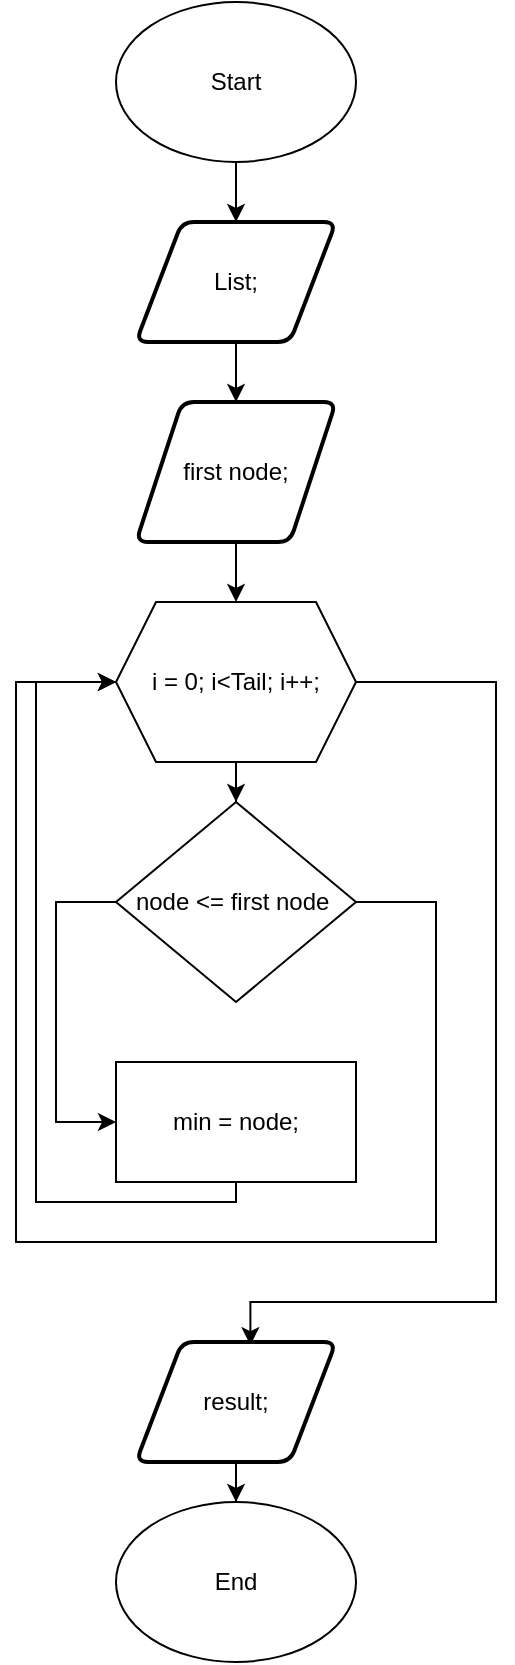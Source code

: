 <mxfile version="16.0.2" type="device"><diagram id="wcXq9XxU0ewOlBDthW0S" name="Страница 1"><mxGraphModel dx="1038" dy="649" grid="1" gridSize="10" guides="1" tooltips="1" connect="1" arrows="1" fold="1" page="1" pageScale="1" pageWidth="827" pageHeight="1169" math="0" shadow="0"><root><mxCell id="0"/><mxCell id="1" parent="0"/><mxCell id="2ESexo_YbHOtVt3d92W9-13" value="" style="edgeStyle=orthogonalEdgeStyle;rounded=0;orthogonalLoop=1;jettySize=auto;html=1;" edge="1" parent="1" source="2ESexo_YbHOtVt3d92W9-1" target="2ESexo_YbHOtVt3d92W9-2"><mxGeometry relative="1" as="geometry"/></mxCell><mxCell id="2ESexo_YbHOtVt3d92W9-1" value="Start" style="ellipse;whiteSpace=wrap;html=1;" vertex="1" parent="1"><mxGeometry x="350" y="130" width="120" height="80" as="geometry"/></mxCell><mxCell id="2ESexo_YbHOtVt3d92W9-14" value="" style="edgeStyle=orthogonalEdgeStyle;rounded=0;orthogonalLoop=1;jettySize=auto;html=1;" edge="1" parent="1" source="2ESexo_YbHOtVt3d92W9-2" target="2ESexo_YbHOtVt3d92W9-11"><mxGeometry relative="1" as="geometry"/></mxCell><mxCell id="2ESexo_YbHOtVt3d92W9-2" value="List;" style="shape=parallelogram;html=1;strokeWidth=2;perimeter=parallelogramPerimeter;whiteSpace=wrap;rounded=1;arcSize=12;size=0.23;" vertex="1" parent="1"><mxGeometry x="360" y="240" width="100" height="60" as="geometry"/></mxCell><mxCell id="2ESexo_YbHOtVt3d92W9-16" value="" style="edgeStyle=orthogonalEdgeStyle;rounded=0;orthogonalLoop=1;jettySize=auto;html=1;" edge="1" parent="1" source="2ESexo_YbHOtVt3d92W9-4" target="2ESexo_YbHOtVt3d92W9-10"><mxGeometry relative="1" as="geometry"/></mxCell><mxCell id="2ESexo_YbHOtVt3d92W9-21" style="edgeStyle=orthogonalEdgeStyle;rounded=0;orthogonalLoop=1;jettySize=auto;html=1;entryX=0.572;entryY=0.027;entryDx=0;entryDy=0;entryPerimeter=0;" edge="1" parent="1" source="2ESexo_YbHOtVt3d92W9-4" target="2ESexo_YbHOtVt3d92W9-25"><mxGeometry relative="1" as="geometry"><mxPoint x="440" y="803" as="targetPoint"/><Array as="points"><mxPoint x="540" y="470"/><mxPoint x="540" y="780"/><mxPoint x="417" y="780"/></Array></mxGeometry></mxCell><mxCell id="2ESexo_YbHOtVt3d92W9-4" value="i = 0; i&amp;lt;Tail; i++;" style="shape=hexagon;perimeter=hexagonPerimeter2;whiteSpace=wrap;html=1;fixedSize=1;" vertex="1" parent="1"><mxGeometry x="350" y="430" width="120" height="80" as="geometry"/></mxCell><mxCell id="2ESexo_YbHOtVt3d92W9-17" style="edgeStyle=orthogonalEdgeStyle;rounded=0;orthogonalLoop=1;jettySize=auto;html=1;entryX=0;entryY=0.5;entryDx=0;entryDy=0;" edge="1" parent="1" source="2ESexo_YbHOtVt3d92W9-10" target="2ESexo_YbHOtVt3d92W9-19"><mxGeometry relative="1" as="geometry"><mxPoint x="320" y="690" as="targetPoint"/><Array as="points"><mxPoint x="320" y="580"/><mxPoint x="320" y="690"/></Array></mxGeometry></mxCell><mxCell id="2ESexo_YbHOtVt3d92W9-20" style="edgeStyle=orthogonalEdgeStyle;rounded=0;orthogonalLoop=1;jettySize=auto;html=1;entryX=0;entryY=0.5;entryDx=0;entryDy=0;" edge="1" parent="1" source="2ESexo_YbHOtVt3d92W9-10" target="2ESexo_YbHOtVt3d92W9-4"><mxGeometry relative="1" as="geometry"><Array as="points"><mxPoint x="510" y="580"/><mxPoint x="510" y="750"/><mxPoint x="300" y="750"/><mxPoint x="300" y="470"/></Array></mxGeometry></mxCell><mxCell id="2ESexo_YbHOtVt3d92W9-10" value="node &amp;lt;= first node&amp;nbsp;" style="rhombus;whiteSpace=wrap;html=1;" vertex="1" parent="1"><mxGeometry x="350" y="530" width="120" height="100" as="geometry"/></mxCell><mxCell id="2ESexo_YbHOtVt3d92W9-15" value="" style="edgeStyle=orthogonalEdgeStyle;rounded=0;orthogonalLoop=1;jettySize=auto;html=1;" edge="1" parent="1" source="2ESexo_YbHOtVt3d92W9-11" target="2ESexo_YbHOtVt3d92W9-4"><mxGeometry relative="1" as="geometry"/></mxCell><mxCell id="2ESexo_YbHOtVt3d92W9-11" value="first node;" style="shape=parallelogram;html=1;strokeWidth=2;perimeter=parallelogramPerimeter;whiteSpace=wrap;rounded=1;arcSize=12;size=0.23;" vertex="1" parent="1"><mxGeometry x="360" y="330" width="100" height="70" as="geometry"/></mxCell><mxCell id="2ESexo_YbHOtVt3d92W9-22" style="edgeStyle=orthogonalEdgeStyle;rounded=0;orthogonalLoop=1;jettySize=auto;html=1;entryX=0;entryY=0.5;entryDx=0;entryDy=0;" edge="1" parent="1" source="2ESexo_YbHOtVt3d92W9-19" target="2ESexo_YbHOtVt3d92W9-4"><mxGeometry relative="1" as="geometry"><Array as="points"><mxPoint x="410" y="730"/><mxPoint x="310" y="730"/><mxPoint x="310" y="470"/></Array></mxGeometry></mxCell><mxCell id="2ESexo_YbHOtVt3d92W9-19" value="min = node;" style="rounded=0;whiteSpace=wrap;html=1;" vertex="1" parent="1"><mxGeometry x="350" y="660" width="120" height="60" as="geometry"/></mxCell><mxCell id="2ESexo_YbHOtVt3d92W9-27" value="" style="edgeStyle=orthogonalEdgeStyle;rounded=0;orthogonalLoop=1;jettySize=auto;html=1;" edge="1" parent="1" source="2ESexo_YbHOtVt3d92W9-25" target="2ESexo_YbHOtVt3d92W9-26"><mxGeometry relative="1" as="geometry"/></mxCell><mxCell id="2ESexo_YbHOtVt3d92W9-25" value="result;" style="shape=parallelogram;html=1;strokeWidth=2;perimeter=parallelogramPerimeter;whiteSpace=wrap;rounded=1;arcSize=12;size=0.23;" vertex="1" parent="1"><mxGeometry x="360" y="800" width="100" height="60" as="geometry"/></mxCell><mxCell id="2ESexo_YbHOtVt3d92W9-26" value="End" style="ellipse;whiteSpace=wrap;html=1;" vertex="1" parent="1"><mxGeometry x="350" y="880" width="120" height="80" as="geometry"/></mxCell></root></mxGraphModel></diagram></mxfile>